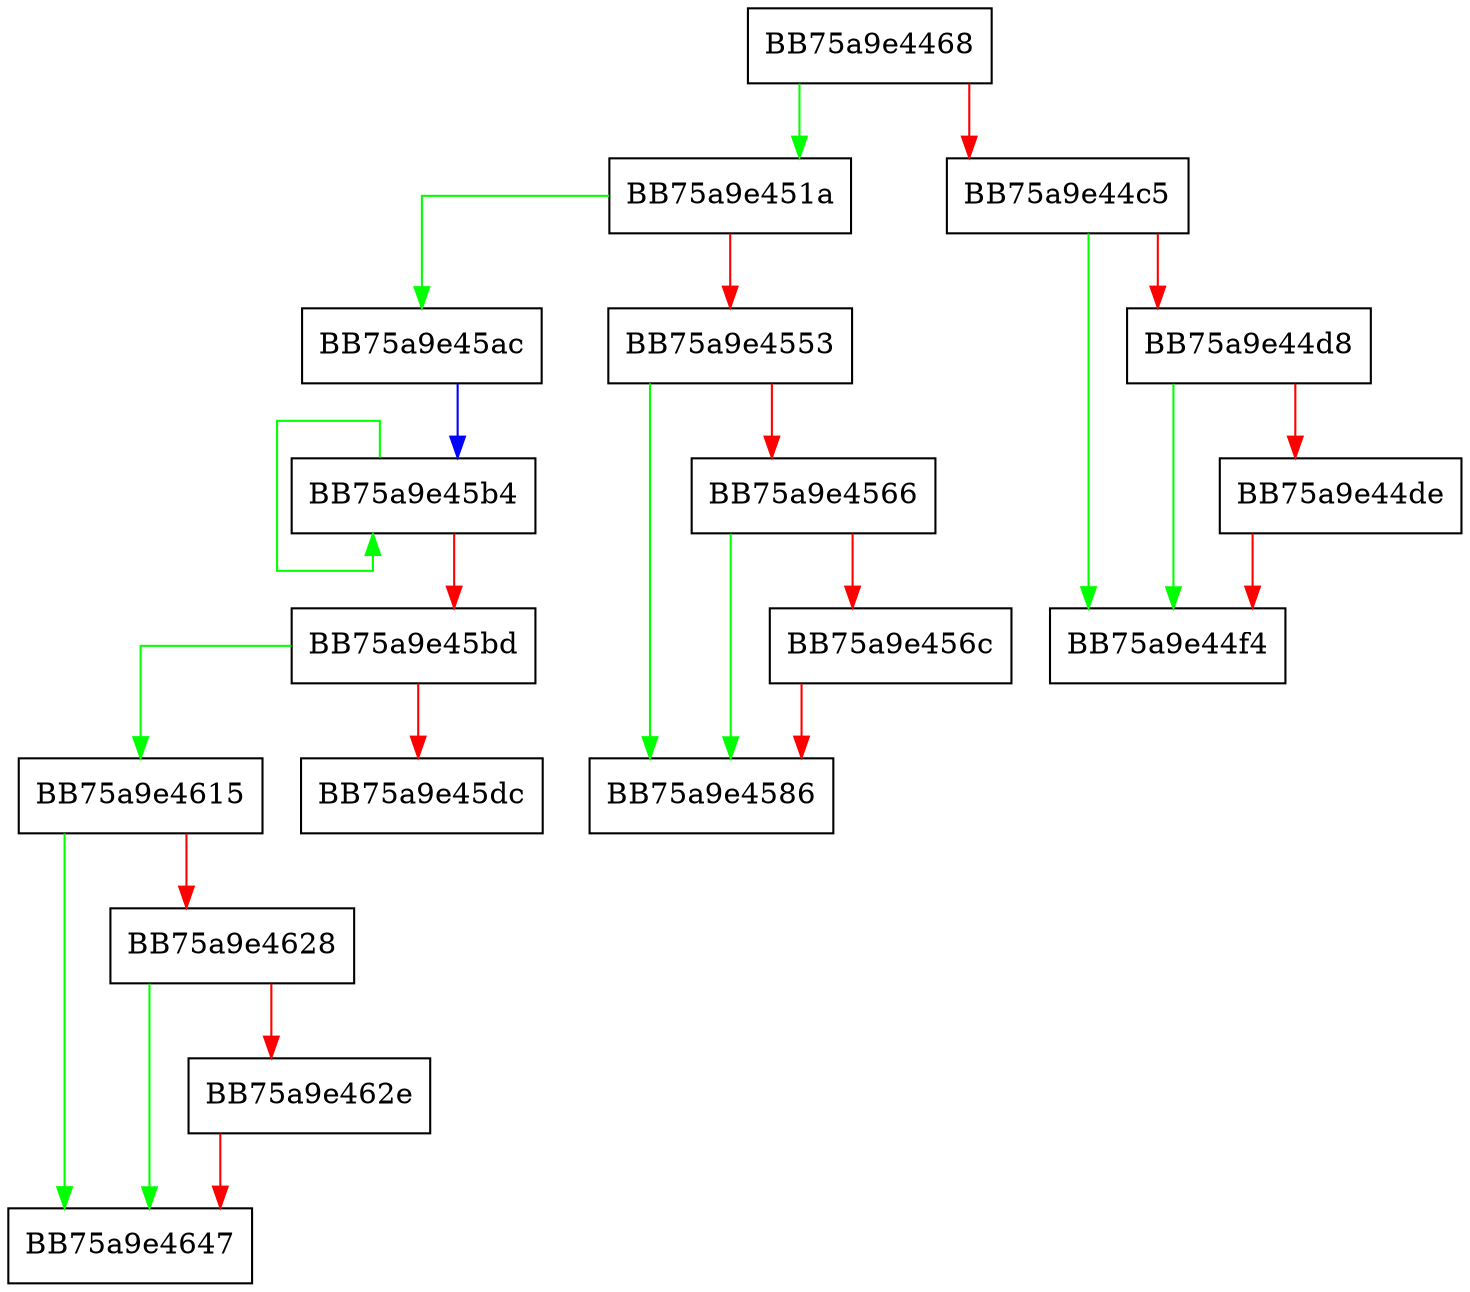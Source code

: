 digraph PEWriter {
  node [shape="box"];
  graph [splines=ortho];
  BB75a9e4468 -> BB75a9e451a [color="green"];
  BB75a9e4468 -> BB75a9e44c5 [color="red"];
  BB75a9e44c5 -> BB75a9e44f4 [color="green"];
  BB75a9e44c5 -> BB75a9e44d8 [color="red"];
  BB75a9e44d8 -> BB75a9e44f4 [color="green"];
  BB75a9e44d8 -> BB75a9e44de [color="red"];
  BB75a9e44de -> BB75a9e44f4 [color="red"];
  BB75a9e451a -> BB75a9e45ac [color="green"];
  BB75a9e451a -> BB75a9e4553 [color="red"];
  BB75a9e4553 -> BB75a9e4586 [color="green"];
  BB75a9e4553 -> BB75a9e4566 [color="red"];
  BB75a9e4566 -> BB75a9e4586 [color="green"];
  BB75a9e4566 -> BB75a9e456c [color="red"];
  BB75a9e456c -> BB75a9e4586 [color="red"];
  BB75a9e45ac -> BB75a9e45b4 [color="blue"];
  BB75a9e45b4 -> BB75a9e45b4 [color="green"];
  BB75a9e45b4 -> BB75a9e45bd [color="red"];
  BB75a9e45bd -> BB75a9e4615 [color="green"];
  BB75a9e45bd -> BB75a9e45dc [color="red"];
  BB75a9e4615 -> BB75a9e4647 [color="green"];
  BB75a9e4615 -> BB75a9e4628 [color="red"];
  BB75a9e4628 -> BB75a9e4647 [color="green"];
  BB75a9e4628 -> BB75a9e462e [color="red"];
  BB75a9e462e -> BB75a9e4647 [color="red"];
}